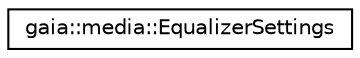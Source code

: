 digraph G
{
  edge [fontname="Helvetica",fontsize="10",labelfontname="Helvetica",labelfontsize="10"];
  node [fontname="Helvetica",fontsize="10",shape=record];
  rankdir=LR;
  Node1 [label="gaia::media::EqualizerSettings",height=0.2,width=0.4,color="black", fillcolor="white", style="filled",URL="$d4/db5/classgaia_1_1media_1_1_equalizer_settings.html"];
}
